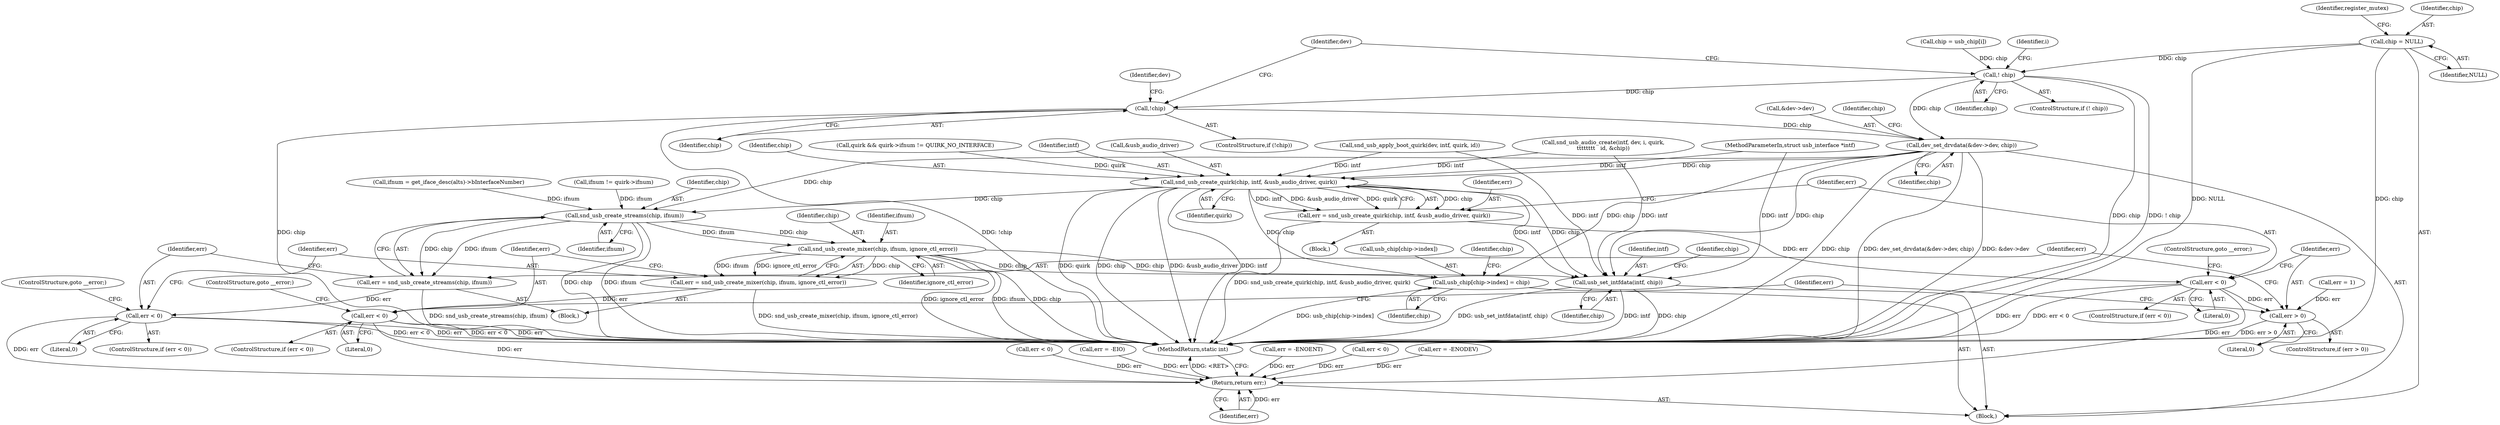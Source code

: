 digraph "0_linux_5f8cf712582617d523120df67d392059eaf2fc4b@pointer" {
"1000201" [label="(Call,chip = NULL)"];
"1000262" [label="(Call,! chip)"];
"1000366" [label="(Call,!chip)"];
"1000380" [label="(Call,dev_set_drvdata(&dev->dev, chip))"];
"1000415" [label="(Call,snd_usb_create_quirk(chip, intf, &usb_audio_driver, quirk))"];
"1000413" [label="(Call,err = snd_usb_create_quirk(chip, intf, &usb_audio_driver, quirk))"];
"1000422" [label="(Call,err < 0)"];
"1000427" [label="(Call,err > 0)"];
"1000508" [label="(Return,return err;)"];
"1000433" [label="(Call,snd_usb_create_streams(chip, ifnum))"];
"1000431" [label="(Call,err = snd_usb_create_streams(chip, ifnum))"];
"1000437" [label="(Call,err < 0)"];
"1000443" [label="(Call,snd_usb_create_mixer(chip, ifnum, ignore_ctl_error))"];
"1000441" [label="(Call,err = snd_usb_create_mixer(chip, ifnum, ignore_ctl_error))"];
"1000448" [label="(Call,err < 0)"];
"1000463" [label="(Call,usb_chip[chip->index] = chip)"];
"1000474" [label="(Call,usb_set_intfdata(intf, chip))"];
"1000434" [label="(Identifier,chip)"];
"1000459" [label="(Call,err < 0)"];
"1000201" [label="(Call,chip = NULL)"];
"1000464" [label="(Call,usb_chip[chip->index])"];
"1000447" [label="(ControlStructure,if (err < 0))"];
"1000372" [label="(Identifier,dev)"];
"1000448" [label="(Call,err < 0)"];
"1000190" [label="(Call,snd_usb_apply_boot_quirk(dev, intf, quirk, id))"];
"1000438" [label="(Identifier,err)"];
"1000315" [label="(Call,snd_usb_audio_create(intf, dev, i, quirk,\n\t\t\t\t\t\t\t\t   id, &chip))"];
"1000414" [label="(Identifier,err)"];
"1000443" [label="(Call,snd_usb_create_mixer(chip, ifnum, ignore_ctl_error))"];
"1000245" [label="(Call,err = -EIO)"];
"1000440" [label="(ControlStructure,goto __error;)"];
"1000261" [label="(ControlStructure,if (! chip))"];
"1000112" [label="(Block,)"];
"1000380" [label="(Call,dev_set_drvdata(&dev->dev, chip))"];
"1000110" [label="(MethodParameterIn,struct usb_interface *intf)"];
"1000429" [label="(Literal,0)"];
"1000416" [label="(Identifier,chip)"];
"1000401" [label="(Call,err = 1)"];
"1000450" [label="(Literal,0)"];
"1000451" [label="(ControlStructure,goto __error;)"];
"1000365" [label="(ControlStructure,if (!chip))"];
"1000203" [label="(Identifier,NULL)"];
"1000441" [label="(Call,err = snd_usb_create_mixer(chip, ifnum, ignore_ctl_error))"];
"1000426" [label="(ControlStructure,if (err > 0))"];
"1000446" [label="(Identifier,ignore_ctl_error)"];
"1000508" [label="(Return,return err;)"];
"1000475" [label="(Identifier,intf)"];
"1000367" [label="(Identifier,chip)"];
"1000422" [label="(Call,err < 0)"];
"1000432" [label="(Identifier,err)"];
"1000413" [label="(Call,err = snd_usb_create_quirk(chip, intf, &usb_audio_driver, quirk))"];
"1000360" [label="(Call,err = -ENOENT)"];
"1000472" [label="(Identifier,chip)"];
"1000453" [label="(Identifier,err)"];
"1000206" [label="(Identifier,register_mutex)"];
"1000509" [label="(Identifier,err)"];
"1000463" [label="(Call,usb_chip[chip->index] = chip)"];
"1000389" [label="(Identifier,chip)"];
"1000433" [label="(Call,snd_usb_create_streams(chip, ifnum))"];
"1000366" [label="(Call,!chip)"];
"1000202" [label="(Identifier,chip)"];
"1000140" [label="(Call,ifnum = get_iface_desc(alts)->bInterfaceNumber)"];
"1000510" [label="(MethodReturn,static int)"];
"1000427" [label="(Call,err > 0)"];
"1000437" [label="(Call,err < 0)"];
"1000476" [label="(Identifier,chip)"];
"1000423" [label="(Identifier,err)"];
"1000262" [label="(Call,! chip)"];
"1000180" [label="(Call,ifnum != quirk->ifnum)"];
"1000383" [label="(Identifier,dev)"];
"1000405" [label="(Call,quirk && quirk->ifnum != QUIRK_NO_INTERFACE)"];
"1000267" [label="(Identifier,i)"];
"1000324" [label="(Call,err < 0)"];
"1000435" [label="(Identifier,ifnum)"];
"1000444" [label="(Identifier,chip)"];
"1000442" [label="(Identifier,err)"];
"1000425" [label="(ControlStructure,goto __error;)"];
"1000250" [label="(Call,chip = usb_chip[i])"];
"1000439" [label="(Literal,0)"];
"1000449" [label="(Identifier,err)"];
"1000424" [label="(Literal,0)"];
"1000436" [label="(ControlStructure,if (err < 0))"];
"1000428" [label="(Identifier,err)"];
"1000381" [label="(Call,&dev->dev)"];
"1000412" [label="(Block,)"];
"1000385" [label="(Identifier,chip)"];
"1000420" [label="(Identifier,quirk)"];
"1000445" [label="(Identifier,ifnum)"];
"1000431" [label="(Call,err = snd_usb_create_streams(chip, ifnum))"];
"1000480" [label="(Identifier,chip)"];
"1000375" [label="(Call,err = -ENODEV)"];
"1000263" [label="(Identifier,chip)"];
"1000474" [label="(Call,usb_set_intfdata(intf, chip))"];
"1000469" [label="(Identifier,chip)"];
"1000417" [label="(Identifier,intf)"];
"1000430" [label="(Block,)"];
"1000415" [label="(Call,snd_usb_create_quirk(chip, intf, &usb_audio_driver, quirk))"];
"1000421" [label="(ControlStructure,if (err < 0))"];
"1000418" [label="(Call,&usb_audio_driver)"];
"1000201" -> "1000112"  [label="AST: "];
"1000201" -> "1000203"  [label="CFG: "];
"1000202" -> "1000201"  [label="AST: "];
"1000203" -> "1000201"  [label="AST: "];
"1000206" -> "1000201"  [label="CFG: "];
"1000201" -> "1000510"  [label="DDG: NULL"];
"1000201" -> "1000510"  [label="DDG: chip"];
"1000201" -> "1000262"  [label="DDG: chip"];
"1000262" -> "1000261"  [label="AST: "];
"1000262" -> "1000263"  [label="CFG: "];
"1000263" -> "1000262"  [label="AST: "];
"1000267" -> "1000262"  [label="CFG: "];
"1000383" -> "1000262"  [label="CFG: "];
"1000262" -> "1000510"  [label="DDG: chip"];
"1000262" -> "1000510"  [label="DDG: ! chip"];
"1000250" -> "1000262"  [label="DDG: chip"];
"1000262" -> "1000366"  [label="DDG: chip"];
"1000262" -> "1000380"  [label="DDG: chip"];
"1000366" -> "1000365"  [label="AST: "];
"1000366" -> "1000367"  [label="CFG: "];
"1000367" -> "1000366"  [label="AST: "];
"1000372" -> "1000366"  [label="CFG: "];
"1000383" -> "1000366"  [label="CFG: "];
"1000366" -> "1000510"  [label="DDG: chip"];
"1000366" -> "1000510"  [label="DDG: !chip"];
"1000366" -> "1000380"  [label="DDG: chip"];
"1000380" -> "1000112"  [label="AST: "];
"1000380" -> "1000385"  [label="CFG: "];
"1000381" -> "1000380"  [label="AST: "];
"1000385" -> "1000380"  [label="AST: "];
"1000389" -> "1000380"  [label="CFG: "];
"1000380" -> "1000510"  [label="DDG: dev_set_drvdata(&dev->dev, chip)"];
"1000380" -> "1000510"  [label="DDG: &dev->dev"];
"1000380" -> "1000510"  [label="DDG: chip"];
"1000380" -> "1000415"  [label="DDG: chip"];
"1000380" -> "1000433"  [label="DDG: chip"];
"1000380" -> "1000463"  [label="DDG: chip"];
"1000380" -> "1000474"  [label="DDG: chip"];
"1000415" -> "1000413"  [label="AST: "];
"1000415" -> "1000420"  [label="CFG: "];
"1000416" -> "1000415"  [label="AST: "];
"1000417" -> "1000415"  [label="AST: "];
"1000418" -> "1000415"  [label="AST: "];
"1000420" -> "1000415"  [label="AST: "];
"1000413" -> "1000415"  [label="CFG: "];
"1000415" -> "1000510"  [label="DDG: quirk"];
"1000415" -> "1000510"  [label="DDG: chip"];
"1000415" -> "1000510"  [label="DDG: &usb_audio_driver"];
"1000415" -> "1000510"  [label="DDG: intf"];
"1000415" -> "1000413"  [label="DDG: chip"];
"1000415" -> "1000413"  [label="DDG: intf"];
"1000415" -> "1000413"  [label="DDG: &usb_audio_driver"];
"1000415" -> "1000413"  [label="DDG: quirk"];
"1000190" -> "1000415"  [label="DDG: intf"];
"1000110" -> "1000415"  [label="DDG: intf"];
"1000315" -> "1000415"  [label="DDG: intf"];
"1000405" -> "1000415"  [label="DDG: quirk"];
"1000415" -> "1000433"  [label="DDG: chip"];
"1000415" -> "1000463"  [label="DDG: chip"];
"1000415" -> "1000474"  [label="DDG: intf"];
"1000415" -> "1000474"  [label="DDG: chip"];
"1000413" -> "1000412"  [label="AST: "];
"1000414" -> "1000413"  [label="AST: "];
"1000423" -> "1000413"  [label="CFG: "];
"1000413" -> "1000510"  [label="DDG: snd_usb_create_quirk(chip, intf, &usb_audio_driver, quirk)"];
"1000413" -> "1000422"  [label="DDG: err"];
"1000422" -> "1000421"  [label="AST: "];
"1000422" -> "1000424"  [label="CFG: "];
"1000423" -> "1000422"  [label="AST: "];
"1000424" -> "1000422"  [label="AST: "];
"1000425" -> "1000422"  [label="CFG: "];
"1000428" -> "1000422"  [label="CFG: "];
"1000422" -> "1000510"  [label="DDG: err"];
"1000422" -> "1000510"  [label="DDG: err < 0"];
"1000422" -> "1000427"  [label="DDG: err"];
"1000422" -> "1000508"  [label="DDG: err"];
"1000427" -> "1000426"  [label="AST: "];
"1000427" -> "1000429"  [label="CFG: "];
"1000428" -> "1000427"  [label="AST: "];
"1000429" -> "1000427"  [label="AST: "];
"1000432" -> "1000427"  [label="CFG: "];
"1000453" -> "1000427"  [label="CFG: "];
"1000427" -> "1000510"  [label="DDG: err > 0"];
"1000401" -> "1000427"  [label="DDG: err"];
"1000508" -> "1000112"  [label="AST: "];
"1000508" -> "1000509"  [label="CFG: "];
"1000509" -> "1000508"  [label="AST: "];
"1000510" -> "1000508"  [label="CFG: "];
"1000508" -> "1000510"  [label="DDG: <RET>"];
"1000509" -> "1000508"  [label="DDG: err"];
"1000360" -> "1000508"  [label="DDG: err"];
"1000437" -> "1000508"  [label="DDG: err"];
"1000448" -> "1000508"  [label="DDG: err"];
"1000324" -> "1000508"  [label="DDG: err"];
"1000245" -> "1000508"  [label="DDG: err"];
"1000375" -> "1000508"  [label="DDG: err"];
"1000459" -> "1000508"  [label="DDG: err"];
"1000433" -> "1000431"  [label="AST: "];
"1000433" -> "1000435"  [label="CFG: "];
"1000434" -> "1000433"  [label="AST: "];
"1000435" -> "1000433"  [label="AST: "];
"1000431" -> "1000433"  [label="CFG: "];
"1000433" -> "1000510"  [label="DDG: chip"];
"1000433" -> "1000510"  [label="DDG: ifnum"];
"1000433" -> "1000431"  [label="DDG: chip"];
"1000433" -> "1000431"  [label="DDG: ifnum"];
"1000140" -> "1000433"  [label="DDG: ifnum"];
"1000180" -> "1000433"  [label="DDG: ifnum"];
"1000433" -> "1000443"  [label="DDG: chip"];
"1000433" -> "1000443"  [label="DDG: ifnum"];
"1000431" -> "1000430"  [label="AST: "];
"1000432" -> "1000431"  [label="AST: "];
"1000438" -> "1000431"  [label="CFG: "];
"1000431" -> "1000510"  [label="DDG: snd_usb_create_streams(chip, ifnum)"];
"1000431" -> "1000437"  [label="DDG: err"];
"1000437" -> "1000436"  [label="AST: "];
"1000437" -> "1000439"  [label="CFG: "];
"1000438" -> "1000437"  [label="AST: "];
"1000439" -> "1000437"  [label="AST: "];
"1000440" -> "1000437"  [label="CFG: "];
"1000442" -> "1000437"  [label="CFG: "];
"1000437" -> "1000510"  [label="DDG: err < 0"];
"1000437" -> "1000510"  [label="DDG: err"];
"1000443" -> "1000441"  [label="AST: "];
"1000443" -> "1000446"  [label="CFG: "];
"1000444" -> "1000443"  [label="AST: "];
"1000445" -> "1000443"  [label="AST: "];
"1000446" -> "1000443"  [label="AST: "];
"1000441" -> "1000443"  [label="CFG: "];
"1000443" -> "1000510"  [label="DDG: ignore_ctl_error"];
"1000443" -> "1000510"  [label="DDG: ifnum"];
"1000443" -> "1000510"  [label="DDG: chip"];
"1000443" -> "1000441"  [label="DDG: chip"];
"1000443" -> "1000441"  [label="DDG: ifnum"];
"1000443" -> "1000441"  [label="DDG: ignore_ctl_error"];
"1000443" -> "1000463"  [label="DDG: chip"];
"1000443" -> "1000474"  [label="DDG: chip"];
"1000441" -> "1000430"  [label="AST: "];
"1000442" -> "1000441"  [label="AST: "];
"1000449" -> "1000441"  [label="CFG: "];
"1000441" -> "1000510"  [label="DDG: snd_usb_create_mixer(chip, ifnum, ignore_ctl_error)"];
"1000441" -> "1000448"  [label="DDG: err"];
"1000448" -> "1000447"  [label="AST: "];
"1000448" -> "1000450"  [label="CFG: "];
"1000449" -> "1000448"  [label="AST: "];
"1000450" -> "1000448"  [label="AST: "];
"1000451" -> "1000448"  [label="CFG: "];
"1000453" -> "1000448"  [label="CFG: "];
"1000448" -> "1000510"  [label="DDG: err"];
"1000448" -> "1000510"  [label="DDG: err < 0"];
"1000463" -> "1000112"  [label="AST: "];
"1000463" -> "1000469"  [label="CFG: "];
"1000464" -> "1000463"  [label="AST: "];
"1000469" -> "1000463"  [label="AST: "];
"1000472" -> "1000463"  [label="CFG: "];
"1000463" -> "1000510"  [label="DDG: usb_chip[chip->index]"];
"1000474" -> "1000112"  [label="AST: "];
"1000474" -> "1000476"  [label="CFG: "];
"1000475" -> "1000474"  [label="AST: "];
"1000476" -> "1000474"  [label="AST: "];
"1000480" -> "1000474"  [label="CFG: "];
"1000474" -> "1000510"  [label="DDG: chip"];
"1000474" -> "1000510"  [label="DDG: usb_set_intfdata(intf, chip)"];
"1000474" -> "1000510"  [label="DDG: intf"];
"1000190" -> "1000474"  [label="DDG: intf"];
"1000110" -> "1000474"  [label="DDG: intf"];
"1000315" -> "1000474"  [label="DDG: intf"];
}
